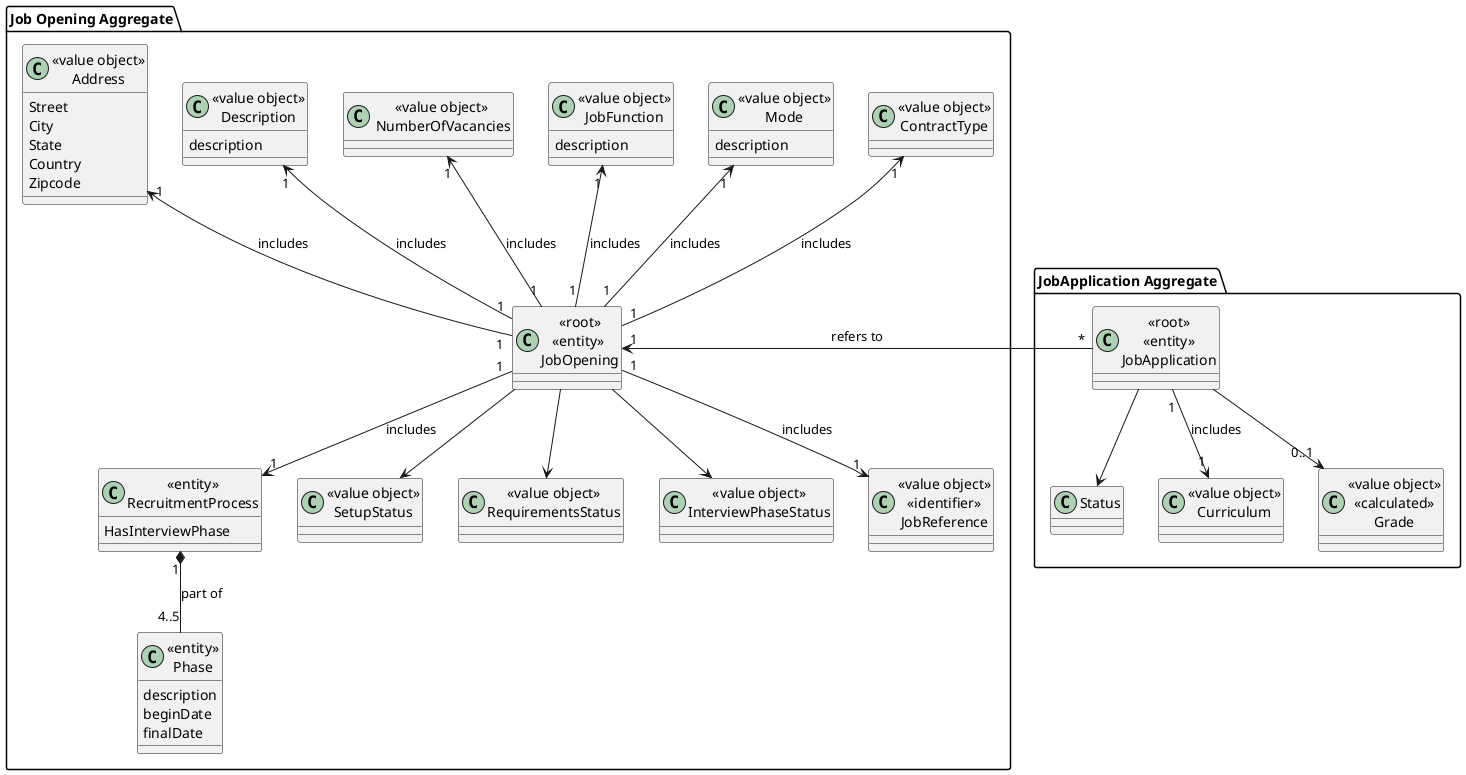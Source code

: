 @startuml

skinparam shadowing false

'left to right direction











package "Job Opening Aggregate"{

    class "«entity»\nRecruitmentProcess" as RecruitmentProcess{
        HasInterviewPhase
    }


     class "«entity»\nPhase" as Phase{
         description
         beginDate
         finalDate
     }


    class "«root»\n«entity» \nJobOpening" as JobOpening{


    }

    class "«value object»\nSetupStatus" as SetupStatus {
    }

    class "«value object»\nRequirementsStatus" as  RequirementsStatus{
    }

    class "«value object»\nInterviewPhaseStatus" as InterviewPhaseStatus{
    }

     class "«value object»\nContractType" as ContractType{
     }

    class "«value object»\nMode" as Mode{
        description
    }

    class "«value object»\nJobFunction" as JobFunction{
         description
    }

    class "«value object»\n NumberOfVacancies" as  NumberOfVacancies{

    }

    class "«value object»\nDescription" as Description{
         description
    }


    class "«value object»\nAddress" as Address1{
        Street
        City
        State
        Country
        Zipcode
    }

    class "«value object»\n«identifier»\nJobReference" as JobReference{
    }

}




package "JobApplication Aggregate"{
    class "«root»\n«entity»\nJobApplication" as JobApplication{

    }
    class Status{
    }



    class "«value object»\nCurriculum" as Curriculum{
    }


    class "«value object»\n«calculated»\nGrade" as Grade2{}

}


JobApplication"1"-->"1" Curriculum : includes
Mode "1" <-- "1"JobOpening : includes
JobFunction "1" <-- "1"JobOpening : includes
NumberOfVacancies "1" <-- "1"JobOpening : includes
Description "1" <-- "1"JobOpening : includes
Address1"1" <-- "1"JobOpening : includes
ContractType "1" <--"1" JobOpening : includes
JobOpening "1"-->"1" JobReference : includes

JobOpening --> SetupStatus
JobOpening --> RequirementsStatus
JobOpening --> InterviewPhaseStatus
JobApplication --> Status
JobApplication --> "0..1" Grade2
JobOpening "1"<-"*"JobApplication : refers to
RecruitmentProcess "1" *--"4..5" Phase :part of
JobOpening "1" --> "1"RecruitmentProcess :includes
@enduml